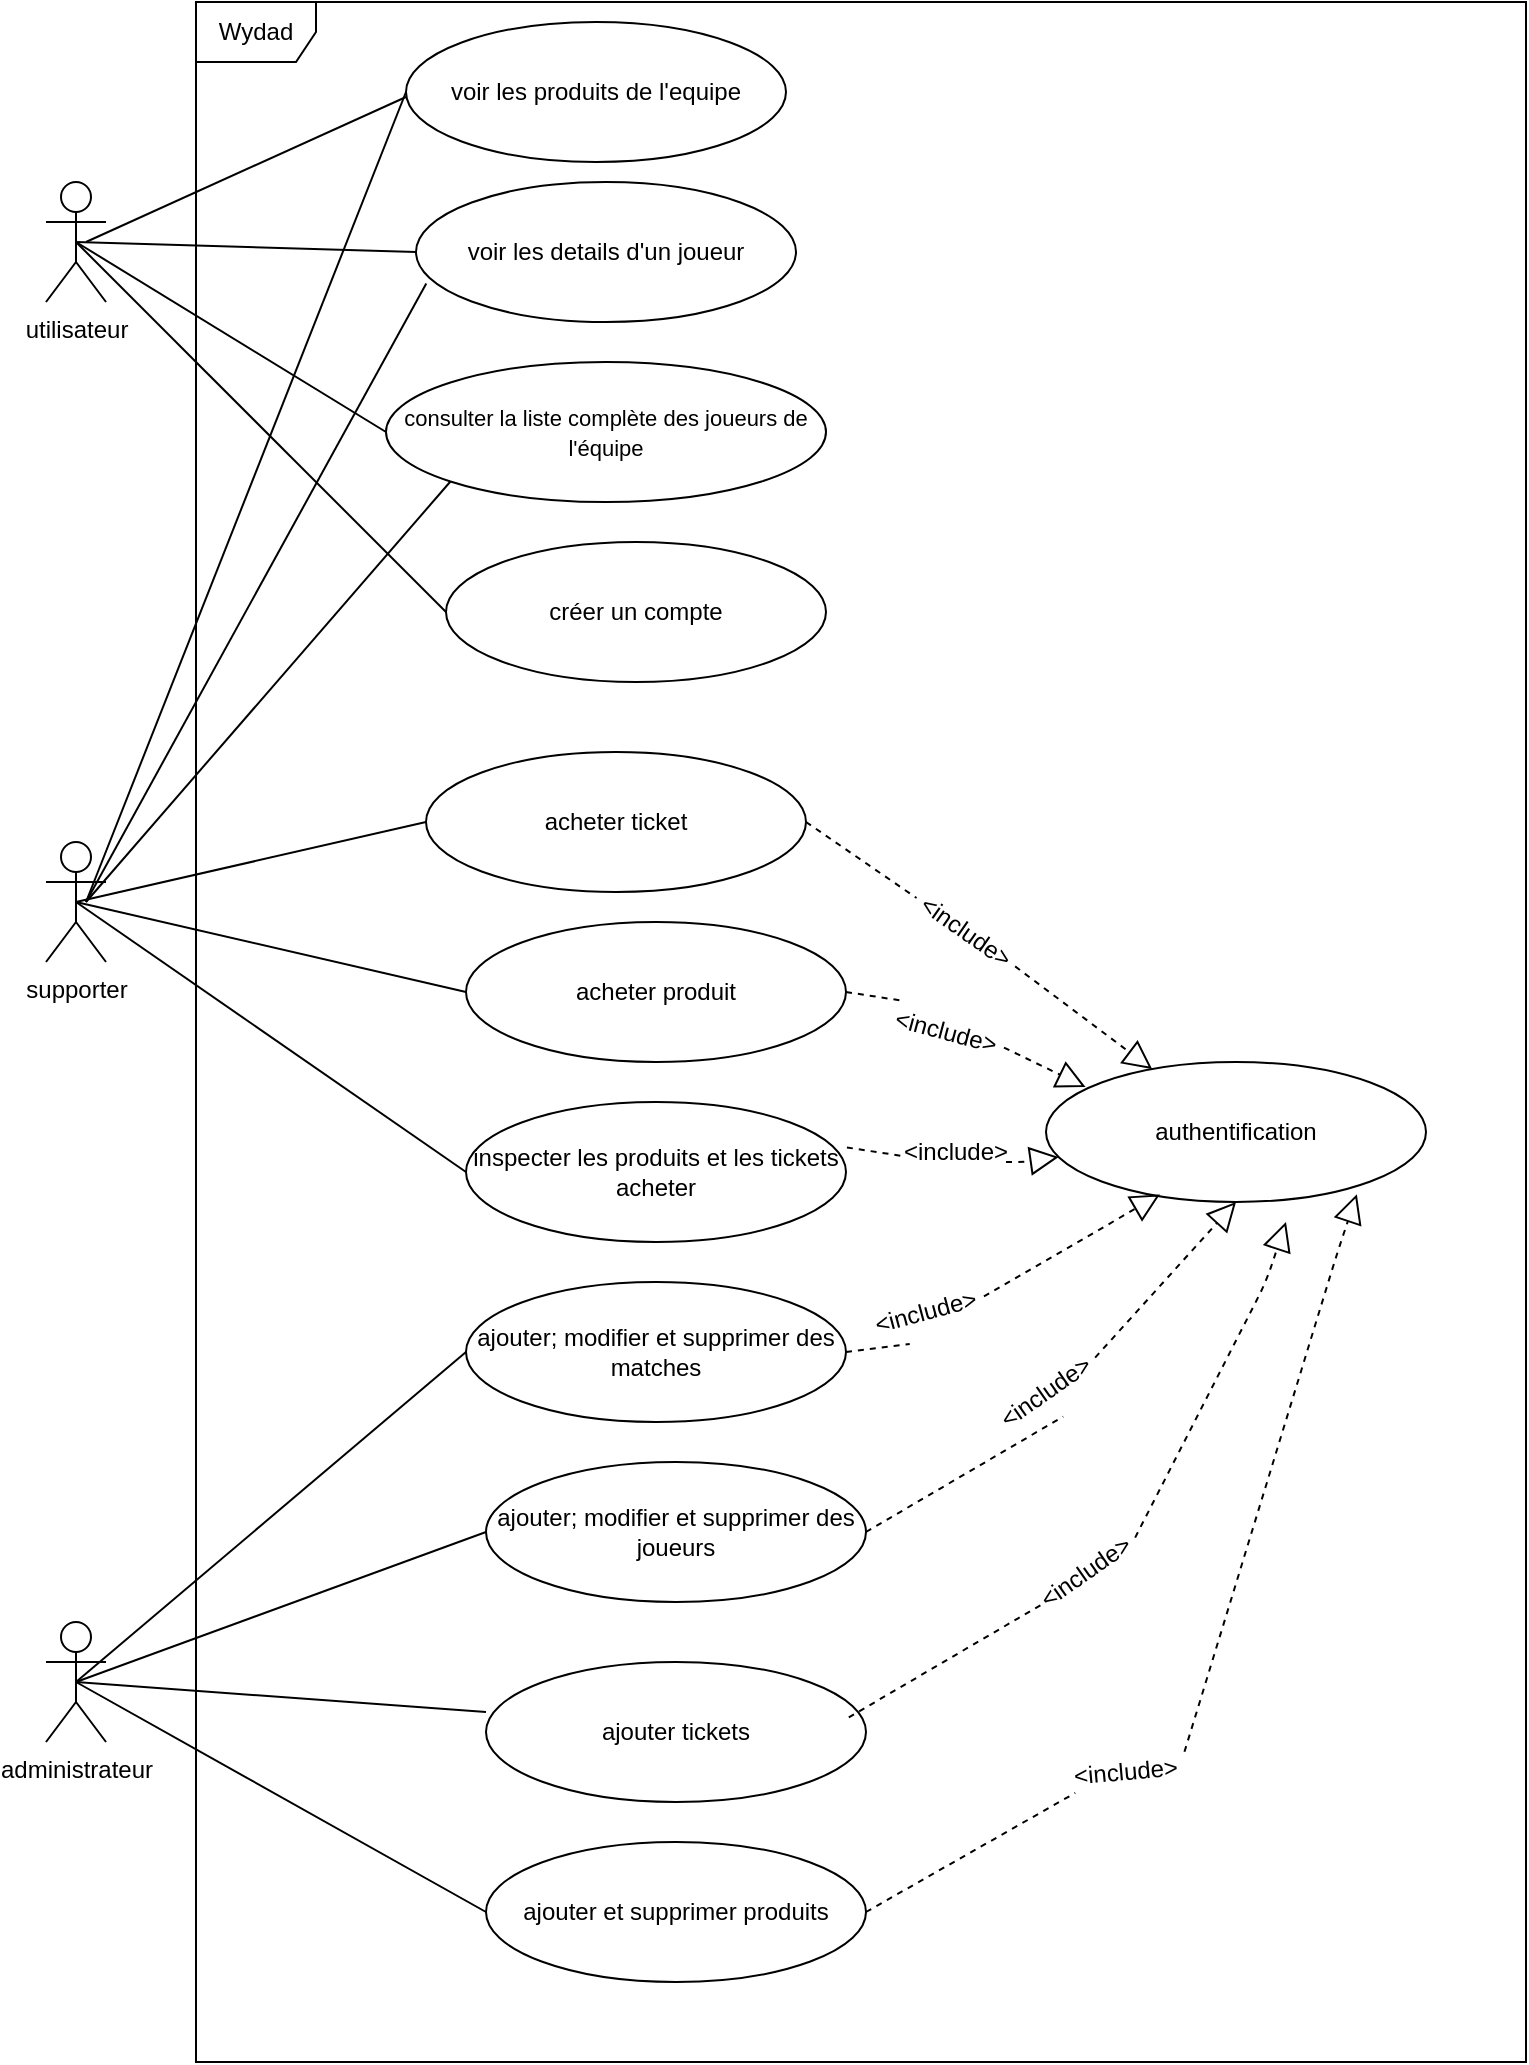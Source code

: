 <mxfile>
    <diagram id="90PpnR-5AJBD1PZd6F79" name="Page-1">
        <mxGraphModel dx="1351" dy="632" grid="1" gridSize="10" guides="1" tooltips="1" connect="1" arrows="1" fold="1" page="1" pageScale="1" pageWidth="850" pageHeight="1100" math="0" shadow="0">
            <root>
                <mxCell id="0"/>
                <mxCell id="1" parent="0"/>
                <mxCell id="2" value="utilisateur" style="shape=umlActor;verticalLabelPosition=bottom;verticalAlign=top;html=1;" parent="1" vertex="1">
                    <mxGeometry x="50" y="90" width="30" height="60" as="geometry"/>
                </mxCell>
                <mxCell id="3" value="supporter" style="shape=umlActor;verticalLabelPosition=bottom;verticalAlign=top;html=1;" parent="1" vertex="1">
                    <mxGeometry x="50" y="420" width="30" height="60" as="geometry"/>
                </mxCell>
                <mxCell id="6" value="administrateur" style="shape=umlActor;verticalLabelPosition=bottom;verticalAlign=top;html=1;" parent="1" vertex="1">
                    <mxGeometry x="50" y="810" width="30" height="60" as="geometry"/>
                </mxCell>
                <mxCell id="8" value="Wydad" style="shape=umlFrame;whiteSpace=wrap;html=1;" parent="1" vertex="1">
                    <mxGeometry x="125" width="665" height="1030" as="geometry"/>
                </mxCell>
                <mxCell id="9" value="&lt;font style=&quot;font-size: 11px;&quot;&gt;consulter la liste complète des joueurs de l'équipe&lt;/font&gt;" style="ellipse;whiteSpace=wrap;html=1;" parent="1" vertex="1">
                    <mxGeometry x="220" y="180" width="220" height="70" as="geometry"/>
                </mxCell>
                <mxCell id="10" value="voir les details d'un joueur" style="ellipse;whiteSpace=wrap;html=1;" parent="1" vertex="1">
                    <mxGeometry x="235" y="90" width="190" height="70" as="geometry"/>
                </mxCell>
                <mxCell id="12" value="créer un compte" style="ellipse;whiteSpace=wrap;html=1;" parent="1" vertex="1">
                    <mxGeometry x="250" y="270" width="190" height="70" as="geometry"/>
                </mxCell>
                <mxCell id="21" value="acheter ticket" style="ellipse;whiteSpace=wrap;html=1;" parent="1" vertex="1">
                    <mxGeometry x="240" y="375" width="190" height="70" as="geometry"/>
                </mxCell>
                <mxCell id="22" value="acheter produit" style="ellipse;whiteSpace=wrap;html=1;" parent="1" vertex="1">
                    <mxGeometry x="260" y="460" width="190" height="70" as="geometry"/>
                </mxCell>
                <mxCell id="32" value="ajouter et supprimer produits" style="ellipse;whiteSpace=wrap;html=1;" parent="1" vertex="1">
                    <mxGeometry x="270" y="920" width="190" height="70" as="geometry"/>
                </mxCell>
                <mxCell id="34" value="ajouter; modifier et supprimer des joueurs" style="ellipse;whiteSpace=wrap;html=1;" parent="1" vertex="1">
                    <mxGeometry x="270" y="730" width="190" height="70" as="geometry"/>
                </mxCell>
                <mxCell id="33" value="ajouter; modifier et supprimer des matches" style="ellipse;whiteSpace=wrap;html=1;" parent="1" vertex="1">
                    <mxGeometry x="260" y="640" width="190" height="70" as="geometry"/>
                </mxCell>
                <mxCell id="25" value="authentification" style="ellipse;whiteSpace=wrap;html=1;" parent="1" vertex="1">
                    <mxGeometry x="550" y="530" width="190" height="70" as="geometry"/>
                </mxCell>
                <mxCell id="14" value="" style="endArrow=none;html=1;exitX=0.5;exitY=0.5;exitDx=0;exitDy=0;exitPerimeter=0;entryX=0;entryY=0.5;entryDx=0;entryDy=0;" parent="1" source="2" target="9" edge="1">
                    <mxGeometry width="50" height="50" relative="1" as="geometry">
                        <mxPoint x="360" y="320" as="sourcePoint"/>
                        <mxPoint x="410" y="270" as="targetPoint"/>
                    </mxGeometry>
                </mxCell>
                <mxCell id="17" value="" style="endArrow=none;html=1;exitX=0.5;exitY=0.5;exitDx=0;exitDy=0;exitPerimeter=0;entryX=0;entryY=0.5;entryDx=0;entryDy=0;" parent="1" source="2" target="12" edge="1">
                    <mxGeometry width="50" height="50" relative="1" as="geometry">
                        <mxPoint x="85" y="110" as="sourcePoint"/>
                        <mxPoint x="284.085" y="198.142" as="targetPoint"/>
                    </mxGeometry>
                </mxCell>
                <mxCell id="16" value="" style="endArrow=none;html=1;exitX=0.5;exitY=0.5;exitDx=0;exitDy=0;exitPerimeter=0;entryX=0;entryY=0.5;entryDx=0;entryDy=0;" parent="1" source="2" target="10" edge="1">
                    <mxGeometry width="50" height="50" relative="1" as="geometry">
                        <mxPoint x="95" y="120.0" as="sourcePoint"/>
                        <mxPoint x="240.0" y="65" as="targetPoint"/>
                    </mxGeometry>
                </mxCell>
                <mxCell id="23" value="" style="endArrow=none;html=1;exitX=0.5;exitY=0.5;exitDx=0;exitDy=0;exitPerimeter=0;entryX=0;entryY=0.5;entryDx=0;entryDy=0;" parent="1" source="3" target="21" edge="1">
                    <mxGeometry width="50" height="50" relative="1" as="geometry">
                        <mxPoint x="290" y="460" as="sourcePoint"/>
                        <mxPoint x="340" y="410" as="targetPoint"/>
                    </mxGeometry>
                </mxCell>
                <mxCell id="24" value="" style="endArrow=none;html=1;entryX=0;entryY=0.5;entryDx=0;entryDy=0;exitX=0.5;exitY=0.5;exitDx=0;exitDy=0;exitPerimeter=0;" parent="1" source="3" target="22" edge="1">
                    <mxGeometry width="50" height="50" relative="1" as="geometry">
                        <mxPoint x="90" y="460" as="sourcePoint"/>
                        <mxPoint x="250.0" y="420" as="targetPoint"/>
                    </mxGeometry>
                </mxCell>
                <mxCell id="35" value="" style="endArrow=none;html=1;entryX=0;entryY=0.5;entryDx=0;entryDy=0;exitX=0.5;exitY=0.5;exitDx=0;exitDy=0;exitPerimeter=0;" parent="1" source="6" target="33" edge="1">
                    <mxGeometry width="50" height="50" relative="1" as="geometry">
                        <mxPoint x="75" y="460" as="sourcePoint"/>
                        <mxPoint x="270.0" y="505" as="targetPoint"/>
                    </mxGeometry>
                </mxCell>
                <mxCell id="36" value="" style="endArrow=none;html=1;entryX=0;entryY=0.5;entryDx=0;entryDy=0;exitX=0.5;exitY=0.5;exitDx=0;exitDy=0;exitPerimeter=0;" parent="1" source="6" target="34" edge="1">
                    <mxGeometry width="50" height="50" relative="1" as="geometry">
                        <mxPoint x="85" y="470" as="sourcePoint"/>
                        <mxPoint x="280.0" y="515" as="targetPoint"/>
                    </mxGeometry>
                </mxCell>
                <mxCell id="37" value="" style="endArrow=none;html=1;entryX=0;entryY=0.5;entryDx=0;entryDy=0;exitX=0.5;exitY=0.5;exitDx=0;exitDy=0;exitPerimeter=0;" parent="1" source="6" target="32" edge="1">
                    <mxGeometry width="50" height="50" relative="1" as="geometry">
                        <mxPoint x="95" y="480" as="sourcePoint"/>
                        <mxPoint x="290.0" y="525" as="targetPoint"/>
                    </mxGeometry>
                </mxCell>
                <mxCell id="28" value="" style="endArrow=block;dashed=1;endFill=0;endSize=12;html=1;exitX=1;exitY=0.5;exitDx=0;exitDy=0;startArrow=none;" parent="1" source="29" target="25" edge="1">
                    <mxGeometry width="160" relative="1" as="geometry">
                        <mxPoint x="460" y="420" as="sourcePoint"/>
                        <mxPoint x="620" y="420" as="targetPoint"/>
                    </mxGeometry>
                </mxCell>
                <mxCell id="30" value="" style="endArrow=block;dashed=1;endFill=0;endSize=12;html=1;exitX=1;exitY=0.5;exitDx=0;exitDy=0;entryX=0.104;entryY=0.179;entryDx=0;entryDy=0;entryPerimeter=0;startArrow=none;" parent="1" source="31" target="25" edge="1">
                    <mxGeometry width="160" relative="1" as="geometry">
                        <mxPoint x="440.0" y="420" as="sourcePoint"/>
                        <mxPoint x="611.744" y="543.839" as="targetPoint"/>
                    </mxGeometry>
                </mxCell>
                <mxCell id="38" value="" style="endArrow=block;dashed=1;endFill=0;endSize=12;html=1;exitX=1;exitY=0.5;exitDx=0;exitDy=0;entryX=0.5;entryY=1;entryDx=0;entryDy=0;startArrow=none;" parent="1" source="45" target="25" edge="1">
                    <mxGeometry width="160" relative="1" as="geometry">
                        <mxPoint x="460.0" y="505" as="sourcePoint"/>
                        <mxPoint x="579.76" y="552.53" as="targetPoint"/>
                    </mxGeometry>
                </mxCell>
                <mxCell id="39" value="" style="endArrow=block;dashed=1;endFill=0;endSize=12;html=1;exitX=1;exitY=0.5;exitDx=0;exitDy=0;entryX=0.3;entryY=0.946;entryDx=0;entryDy=0;entryPerimeter=0;startArrow=none;" parent="1" source="44" target="25" edge="1">
                    <mxGeometry width="160" relative="1" as="geometry">
                        <mxPoint x="470.0" y="515" as="sourcePoint"/>
                        <mxPoint x="589.76" y="562.53" as="targetPoint"/>
                    </mxGeometry>
                </mxCell>
                <mxCell id="46" value="" style="endArrow=none;dashed=1;endFill=0;endSize=12;html=1;exitX=1;exitY=0.5;exitDx=0;exitDy=0;entryX=0.3;entryY=0.946;entryDx=0;entryDy=0;entryPerimeter=0;" parent="1" source="33" target="44" edge="1">
                    <mxGeometry width="160" relative="1" as="geometry">
                        <mxPoint x="450" y="675" as="sourcePoint"/>
                        <mxPoint x="607" y="596.22" as="targetPoint"/>
                    </mxGeometry>
                </mxCell>
                <mxCell id="44" value="&amp;lt;include&amp;gt;" style="text;html=1;strokeColor=none;fillColor=none;align=center;verticalAlign=middle;whiteSpace=wrap;rounded=0;rotation=-15;" parent="1" vertex="1">
                    <mxGeometry x="460" y="640" width="60" height="30" as="geometry"/>
                </mxCell>
                <mxCell id="48" value="" style="endArrow=none;dashed=1;endFill=0;endSize=12;html=1;exitX=1;exitY=0.5;exitDx=0;exitDy=0;entryX=0.063;entryY=0.774;entryDx=0;entryDy=0;entryPerimeter=0;" parent="1" source="32" target="43" edge="1">
                    <mxGeometry width="160" relative="1" as="geometry">
                        <mxPoint x="450" y="595" as="sourcePoint"/>
                        <mxPoint x="561.97" y="584.18" as="targetPoint"/>
                    </mxGeometry>
                </mxCell>
                <mxCell id="43" value="&amp;lt;include&amp;gt;" style="text;html=1;strokeColor=none;fillColor=none;align=center;verticalAlign=middle;whiteSpace=wrap;rounded=0;rotation=-5;" parent="1" vertex="1">
                    <mxGeometry x="560" y="870" width="60" height="30" as="geometry"/>
                </mxCell>
                <mxCell id="49" value="" style="endArrow=none;dashed=1;endFill=0;endSize=12;html=1;exitX=1;exitY=0.5;exitDx=0;exitDy=0;entryX=0.5;entryY=1;entryDx=0;entryDy=0;" parent="1" source="34" target="45" edge="1">
                    <mxGeometry width="160" relative="1" as="geometry">
                        <mxPoint x="460" y="765" as="sourcePoint"/>
                        <mxPoint x="645" y="600" as="targetPoint"/>
                    </mxGeometry>
                </mxCell>
                <mxCell id="45" value="&amp;lt;include&amp;gt;" style="text;html=1;strokeColor=none;fillColor=none;align=center;verticalAlign=middle;whiteSpace=wrap;rounded=0;rotation=-35;" parent="1" vertex="1">
                    <mxGeometry x="520" y="680" width="60" height="30" as="geometry"/>
                </mxCell>
                <mxCell id="50" value="" style="endArrow=none;dashed=1;endFill=0;endSize=12;html=1;exitX=1;exitY=0.5;exitDx=0;exitDy=0;entryX=0.104;entryY=0.179;entryDx=0;entryDy=0;entryPerimeter=0;" parent="1" source="22" target="31" edge="1">
                    <mxGeometry width="160" relative="1" as="geometry">
                        <mxPoint x="450" y="495" as="sourcePoint"/>
                        <mxPoint x="569.76" y="542.53" as="targetPoint"/>
                    </mxGeometry>
                </mxCell>
                <mxCell id="31" value="&amp;lt;include&amp;gt;" style="text;html=1;strokeColor=none;fillColor=none;align=center;verticalAlign=middle;whiteSpace=wrap;rounded=0;rotation=15;" parent="1" vertex="1">
                    <mxGeometry x="470" y="500" width="60" height="30" as="geometry"/>
                </mxCell>
                <mxCell id="51" value="" style="endArrow=none;dashed=1;endFill=0;endSize=12;html=1;exitX=1;exitY=0.5;exitDx=0;exitDy=0;" parent="1" source="21" target="29" edge="1">
                    <mxGeometry width="160" relative="1" as="geometry">
                        <mxPoint x="430" y="410.0" as="sourcePoint"/>
                        <mxPoint x="601.725" y="533.842" as="targetPoint"/>
                    </mxGeometry>
                </mxCell>
                <mxCell id="29" value="&amp;lt;include&amp;gt;" style="text;html=1;strokeColor=none;fillColor=none;align=center;verticalAlign=middle;whiteSpace=wrap;rounded=0;rotation=35;" parent="1" vertex="1">
                    <mxGeometry x="480" y="450" width="60" height="30" as="geometry"/>
                </mxCell>
                <mxCell id="52" value="ajouter tickets" style="ellipse;whiteSpace=wrap;html=1;" parent="1" vertex="1">
                    <mxGeometry x="270" y="830" width="190" height="70" as="geometry"/>
                </mxCell>
                <mxCell id="53" value="" style="endArrow=none;html=1;entryX=0;entryY=0.5;entryDx=0;entryDy=0;exitX=0.5;exitY=0.5;exitDx=0;exitDy=0;exitPerimeter=0;" parent="1" source="6" edge="1">
                    <mxGeometry width="50" height="50" relative="1" as="geometry">
                        <mxPoint x="70" y="760" as="sourcePoint"/>
                        <mxPoint x="270" y="855" as="targetPoint"/>
                    </mxGeometry>
                </mxCell>
                <mxCell id="54" value="" style="endArrow=none;dashed=1;endFill=0;endSize=12;html=1;exitX=1;exitY=0.5;exitDx=0;exitDy=0;entryX=0.5;entryY=1;entryDx=0;entryDy=0;" parent="1" edge="1">
                    <mxGeometry width="160" relative="1" as="geometry">
                        <mxPoint x="451.4" y="857.71" as="sourcePoint"/>
                        <mxPoint x="550.004" y="799.997" as="targetPoint"/>
                    </mxGeometry>
                </mxCell>
                <mxCell id="55" value="&amp;lt;include&amp;gt;" style="text;html=1;strokeColor=none;fillColor=none;align=center;verticalAlign=middle;whiteSpace=wrap;rounded=0;rotation=-35;" parent="1" vertex="1">
                    <mxGeometry x="540" y="770" width="60" height="30" as="geometry"/>
                </mxCell>
                <mxCell id="56" value="" style="endArrow=block;dashed=1;endFill=0;endSize=12;html=1;exitX=1;exitY=0.5;exitDx=0;exitDy=0;startArrow=none;" parent="1" source="55" edge="1">
                    <mxGeometry width="160" relative="1" as="geometry">
                        <mxPoint x="609.785" y="693.893" as="sourcePoint"/>
                        <mxPoint x="670" y="610" as="targetPoint"/>
                        <Array as="points">
                            <mxPoint x="660" y="640"/>
                        </Array>
                    </mxGeometry>
                </mxCell>
                <mxCell id="58" value="" style="endArrow=block;dashed=1;endFill=0;endSize=12;html=1;exitX=1;exitY=0.25;exitDx=0;exitDy=0;startArrow=none;" parent="1" source="43" edge="1">
                    <mxGeometry width="160" relative="1" as="geometry">
                        <mxPoint x="630.005" y="753.893" as="sourcePoint"/>
                        <mxPoint x="705.43" y="596.1" as="targetPoint"/>
                        <Array as="points">
                            <mxPoint x="695.43" y="626.1"/>
                        </Array>
                    </mxGeometry>
                </mxCell>
                <mxCell id="59" value="inspecter les produits et les tickets acheter" style="ellipse;whiteSpace=wrap;html=1;" parent="1" vertex="1">
                    <mxGeometry x="260" y="550" width="190" height="70" as="geometry"/>
                </mxCell>
                <mxCell id="60" value="" style="endArrow=none;html=1;entryX=0;entryY=0.5;entryDx=0;entryDy=0;exitX=0.5;exitY=0.5;exitDx=0;exitDy=0;exitPerimeter=0;" parent="1" source="3" target="59" edge="1">
                    <mxGeometry width="50" height="50" relative="1" as="geometry">
                        <mxPoint x="75" y="460" as="sourcePoint"/>
                        <mxPoint x="270" y="505" as="targetPoint"/>
                    </mxGeometry>
                </mxCell>
                <mxCell id="61" value="&amp;lt;include&amp;gt;" style="text;html=1;strokeColor=none;fillColor=none;align=center;verticalAlign=middle;whiteSpace=wrap;rounded=0;rotation=0;" parent="1" vertex="1">
                    <mxGeometry x="475" y="560" width="60" height="30" as="geometry"/>
                </mxCell>
                <mxCell id="63" value="" style="endArrow=none;dashed=1;endFill=0;endSize=12;html=1;exitX=1;exitY=0.5;exitDx=0;exitDy=0;entryX=0.104;entryY=0.179;entryDx=0;entryDy=0;entryPerimeter=0;" parent="1" edge="1">
                    <mxGeometry width="160" relative="1" as="geometry">
                        <mxPoint x="450.46" y="572.73" as="sourcePoint"/>
                        <mxPoint x="480.002" y="577.279" as="targetPoint"/>
                    </mxGeometry>
                </mxCell>
                <mxCell id="64" value="" style="endArrow=block;dashed=1;endFill=0;endSize=12;html=1;startArrow=none;" parent="1" target="25" edge="1">
                    <mxGeometry width="160" relative="1" as="geometry">
                        <mxPoint x="530" y="580" as="sourcePoint"/>
                        <mxPoint x="579.76" y="552.53" as="targetPoint"/>
                        <Array as="points">
                            <mxPoint x="539" y="580"/>
                        </Array>
                    </mxGeometry>
                </mxCell>
                <mxCell id="66" value="voir les produits de l'equipe" style="ellipse;whiteSpace=wrap;html=1;" parent="1" vertex="1">
                    <mxGeometry x="230" y="10" width="190" height="70" as="geometry"/>
                </mxCell>
                <mxCell id="67" value="" style="endArrow=none;html=1;entryX=0;entryY=0.5;entryDx=0;entryDy=0;" parent="1" edge="1">
                    <mxGeometry width="50" height="50" relative="1" as="geometry">
                        <mxPoint x="70" y="120" as="sourcePoint"/>
                        <mxPoint x="230" y="47.5" as="targetPoint"/>
                    </mxGeometry>
                </mxCell>
                <mxCell id="68" value="" style="endArrow=none;html=1;entryX=0;entryY=0.5;entryDx=0;entryDy=0;" parent="1" target="66" edge="1">
                    <mxGeometry width="50" height="50" relative="1" as="geometry">
                        <mxPoint x="70" y="450" as="sourcePoint"/>
                        <mxPoint x="120" y="400" as="targetPoint"/>
                    </mxGeometry>
                </mxCell>
                <mxCell id="69" value="" style="endArrow=none;html=1;entryX=0.027;entryY=0.725;entryDx=0;entryDy=0;entryPerimeter=0;" parent="1" target="10" edge="1">
                    <mxGeometry width="50" height="50" relative="1" as="geometry">
                        <mxPoint x="70" y="450" as="sourcePoint"/>
                        <mxPoint x="120" y="400" as="targetPoint"/>
                    </mxGeometry>
                </mxCell>
                <mxCell id="70" value="" style="endArrow=none;html=1;entryX=0;entryY=1;entryDx=0;entryDy=0;" parent="1" target="9" edge="1">
                    <mxGeometry width="50" height="50" relative="1" as="geometry">
                        <mxPoint x="70" y="450" as="sourcePoint"/>
                        <mxPoint x="120" y="400" as="targetPoint"/>
                    </mxGeometry>
                </mxCell>
            </root>
        </mxGraphModel>
    </diagram>
</mxfile>